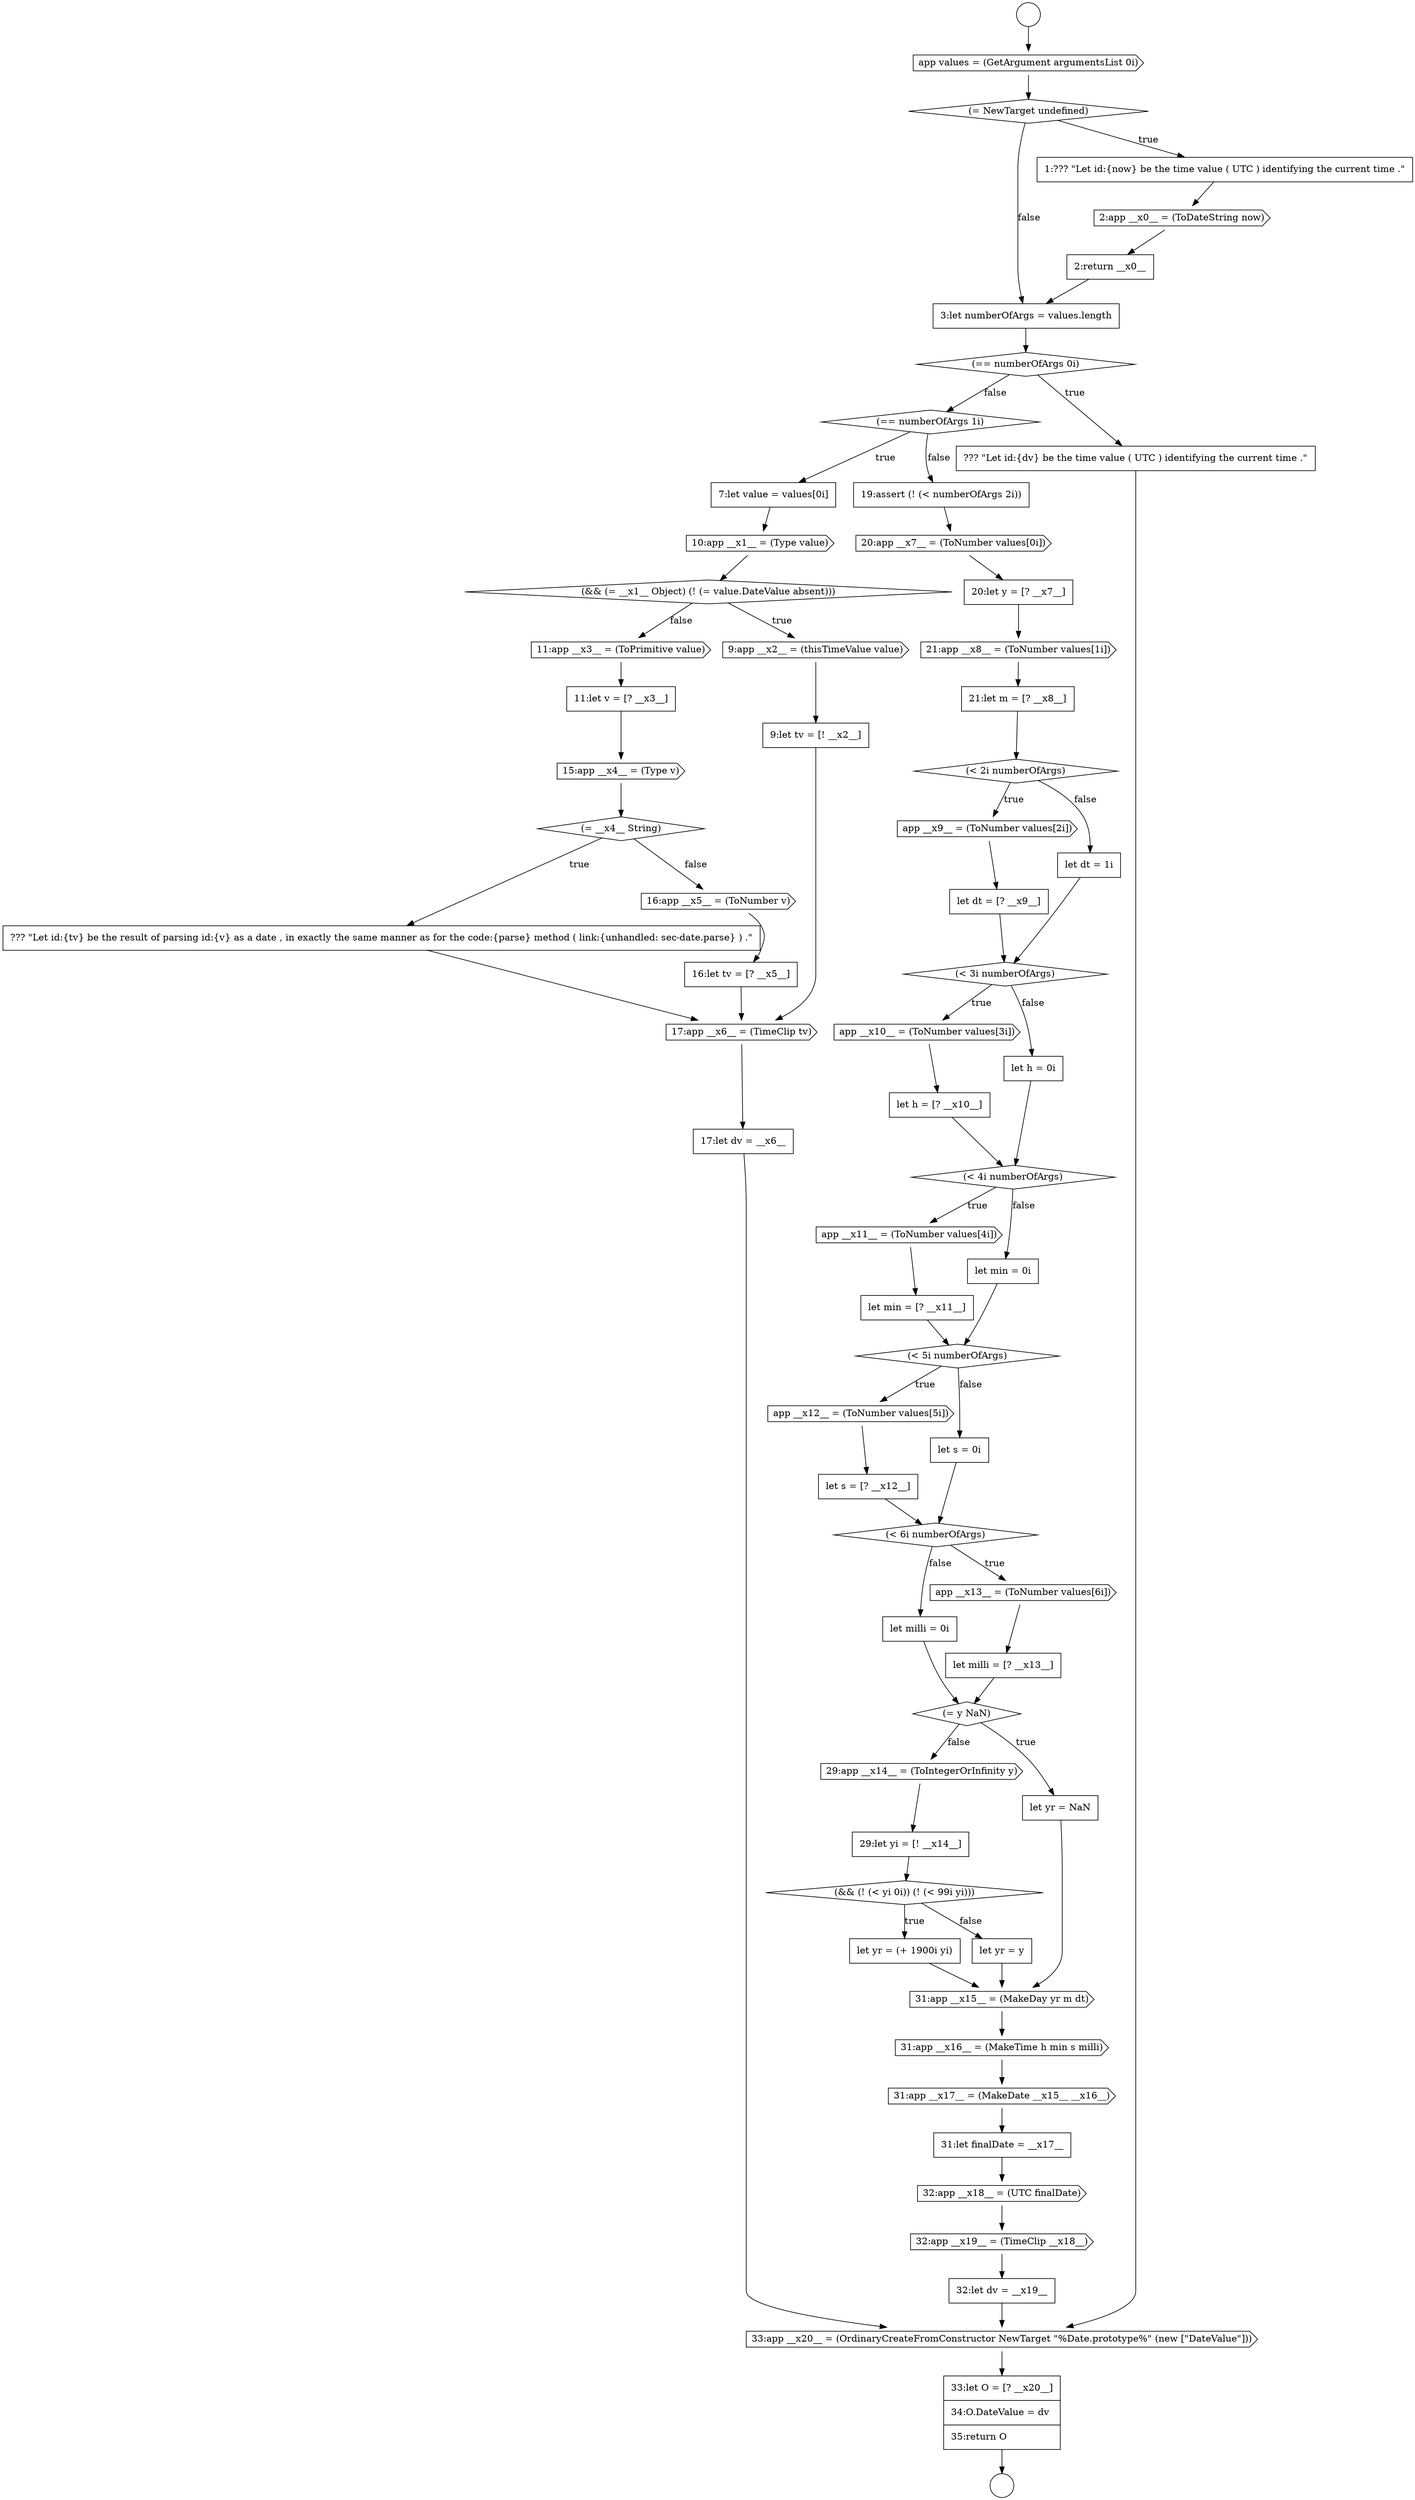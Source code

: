 digraph {
  node13127 [shape=cds, label=<<font color="black">21:app __x8__ = (ToNumber values[1i])</font>> color="black" fillcolor="white" style=filled]
  node13151 [shape=cds, label=<<font color="black">29:app __x14__ = (ToIntegerOrInfinity y)</font>> color="black" fillcolor="white" style=filled]
  node13138 [shape=cds, label=<<font color="black">app __x11__ = (ToNumber values[4i])</font>> color="black" fillcolor="white" style=filled]
  node13154 [shape=none, margin=0, label=<<font color="black">
    <table border="0" cellborder="1" cellspacing="0" cellpadding="10">
      <tr><td align="left">let yr = (+ 1900i yi)</td></tr>
    </table>
  </font>> color="black" fillcolor="white" style=filled]
  node13100 [shape=circle label=" " color="black" fillcolor="white" style=filled]
  node13164 [shape=none, margin=0, label=<<font color="black">
    <table border="0" cellborder="1" cellspacing="0" cellpadding="10">
      <tr><td align="left">33:let O = [? __x20__]</td></tr>
      <tr><td align="left">34:O.DateValue = dv</td></tr>
      <tr><td align="left">35:return O</td></tr>
    </table>
  </font>> color="black" fillcolor="white" style=filled]
  node13112 [shape=diamond, label=<<font color="black">(&amp;&amp; (= __x1__ Object) (! (= value.DateValue absent)))</font>> color="black" fillcolor="white" style=filled]
  node13119 [shape=none, margin=0, label=<<font color="black">
    <table border="0" cellborder="1" cellspacing="0" cellpadding="10">
      <tr><td align="left">??? &quot;Let id:{tv} be the result of parsing id:{v} as a date , in exactly the same manner as for the code:{parse} method ( link:{unhandled: sec-date.parse} ) .&quot;</td></tr>
    </table>
  </font>> color="black" fillcolor="white" style=filled]
  node13143 [shape=none, margin=0, label=<<font color="black">
    <table border="0" cellborder="1" cellspacing="0" cellpadding="10">
      <tr><td align="left">let s = [? __x12__]</td></tr>
    </table>
  </font>> color="black" fillcolor="white" style=filled]
  node13161 [shape=cds, label=<<font color="black">32:app __x19__ = (TimeClip __x18__)</font>> color="black" fillcolor="white" style=filled]
  node13142 [shape=cds, label=<<font color="black">app __x12__ = (ToNumber values[5i])</font>> color="black" fillcolor="white" style=filled]
  node13162 [shape=none, margin=0, label=<<font color="black">
    <table border="0" cellborder="1" cellspacing="0" cellpadding="10">
      <tr><td align="left">32:let dv = __x19__</td></tr>
    </table>
  </font>> color="black" fillcolor="white" style=filled]
  node13110 [shape=none, margin=0, label=<<font color="black">
    <table border="0" cellborder="1" cellspacing="0" cellpadding="10">
      <tr><td align="left">7:let value = values[0i]</td></tr>
    </table>
  </font>> color="black" fillcolor="white" style=filled]
  node13120 [shape=cds, label=<<font color="black">16:app __x5__ = (ToNumber v)</font>> color="black" fillcolor="white" style=filled]
  node13159 [shape=none, margin=0, label=<<font color="black">
    <table border="0" cellborder="1" cellspacing="0" cellpadding="10">
      <tr><td align="left">31:let finalDate = __x17__</td></tr>
    </table>
  </font>> color="black" fillcolor="white" style=filled]
  node13115 [shape=cds, label=<<font color="black">11:app __x3__ = (ToPrimitive value)</font>> color="black" fillcolor="white" style=filled]
  node13113 [shape=cds, label=<<font color="black">9:app __x2__ = (thisTimeValue value)</font>> color="black" fillcolor="white" style=filled]
  node13130 [shape=cds, label=<<font color="black">app __x9__ = (ToNumber values[2i])</font>> color="black" fillcolor="white" style=filled]
  node13152 [shape=none, margin=0, label=<<font color="black">
    <table border="0" cellborder="1" cellspacing="0" cellpadding="10">
      <tr><td align="left">29:let yi = [! __x14__]</td></tr>
    </table>
  </font>> color="black" fillcolor="white" style=filled]
  node13145 [shape=diamond, label=<<font color="black">(&lt; 6i numberOfArgs)</font>> color="black" fillcolor="white" style=filled]
  node13147 [shape=none, margin=0, label=<<font color="black">
    <table border="0" cellborder="1" cellspacing="0" cellpadding="10">
      <tr><td align="left">let milli = [? __x13__]</td></tr>
    </table>
  </font>> color="black" fillcolor="white" style=filled]
  node13123 [shape=none, margin=0, label=<<font color="black">
    <table border="0" cellborder="1" cellspacing="0" cellpadding="10">
      <tr><td align="left">17:let dv = __x6__</td></tr>
    </table>
  </font>> color="black" fillcolor="white" style=filled]
  node13102 [shape=diamond, label=<<font color="black">(= NewTarget undefined)</font>> color="black" fillcolor="white" style=filled]
  node13134 [shape=cds, label=<<font color="black">app __x10__ = (ToNumber values[3i])</font>> color="black" fillcolor="white" style=filled]
  node13106 [shape=none, margin=0, label=<<font color="black">
    <table border="0" cellborder="1" cellspacing="0" cellpadding="10">
      <tr><td align="left">3:let numberOfArgs = values.length</td></tr>
    </table>
  </font>> color="black" fillcolor="white" style=filled]
  node13155 [shape=none, margin=0, label=<<font color="black">
    <table border="0" cellborder="1" cellspacing="0" cellpadding="10">
      <tr><td align="left">let yr = y</td></tr>
    </table>
  </font>> color="black" fillcolor="white" style=filled]
  node13148 [shape=none, margin=0, label=<<font color="black">
    <table border="0" cellborder="1" cellspacing="0" cellpadding="10">
      <tr><td align="left">let milli = 0i</td></tr>
    </table>
  </font>> color="black" fillcolor="white" style=filled]
  node13141 [shape=diamond, label=<<font color="black">(&lt; 5i numberOfArgs)</font>> color="black" fillcolor="white" style=filled]
  node13104 [shape=cds, label=<<font color="black">2:app __x0__ = (ToDateString now)</font>> color="black" fillcolor="white" style=filled]
  node13109 [shape=diamond, label=<<font color="black">(== numberOfArgs 1i)</font>> color="black" fillcolor="white" style=filled]
  node13126 [shape=none, margin=0, label=<<font color="black">
    <table border="0" cellborder="1" cellspacing="0" cellpadding="10">
      <tr><td align="left">20:let y = [? __x7__]</td></tr>
    </table>
  </font>> color="black" fillcolor="white" style=filled]
  node13131 [shape=none, margin=0, label=<<font color="black">
    <table border="0" cellborder="1" cellspacing="0" cellpadding="10">
      <tr><td align="left">let dt = [? __x9__]</td></tr>
    </table>
  </font>> color="black" fillcolor="white" style=filled]
  node13158 [shape=cds, label=<<font color="black">31:app __x17__ = (MakeDate __x15__ __x16__)</font>> color="black" fillcolor="white" style=filled]
  node13153 [shape=diamond, label=<<font color="black">(&amp;&amp; (! (&lt; yi 0i)) (! (&lt; 99i yi)))</font>> color="black" fillcolor="white" style=filled]
  node13116 [shape=none, margin=0, label=<<font color="black">
    <table border="0" cellborder="1" cellspacing="0" cellpadding="10">
      <tr><td align="left">11:let v = [? __x3__]</td></tr>
    </table>
  </font>> color="black" fillcolor="white" style=filled]
  node13163 [shape=cds, label=<<font color="black">33:app __x20__ = (OrdinaryCreateFromConstructor NewTarget &quot;%Date.prototype%&quot; (new [&quot;DateValue&quot;]))</font>> color="black" fillcolor="white" style=filled]
  node13099 [shape=circle label=" " color="black" fillcolor="white" style=filled]
  node13103 [shape=none, margin=0, label=<<font color="black">
    <table border="0" cellborder="1" cellspacing="0" cellpadding="10">
      <tr><td align="left">1:??? &quot;Let id:{now} be the time value ( UTC ) identifying the current time .&quot;</td></tr>
    </table>
  </font>> color="black" fillcolor="white" style=filled]
  node13137 [shape=diamond, label=<<font color="black">(&lt; 4i numberOfArgs)</font>> color="black" fillcolor="white" style=filled]
  node13105 [shape=none, margin=0, label=<<font color="black">
    <table border="0" cellborder="1" cellspacing="0" cellpadding="10">
      <tr><td align="left">2:return __x0__</td></tr>
    </table>
  </font>> color="black" fillcolor="white" style=filled]
  node13122 [shape=cds, label=<<font color="black">17:app __x6__ = (TimeClip tv)</font>> color="black" fillcolor="white" style=filled]
  node13135 [shape=none, margin=0, label=<<font color="black">
    <table border="0" cellborder="1" cellspacing="0" cellpadding="10">
      <tr><td align="left">let h = [? __x10__]</td></tr>
    </table>
  </font>> color="black" fillcolor="white" style=filled]
  node13157 [shape=cds, label=<<font color="black">31:app __x16__ = (MakeTime h min s milli)</font>> color="black" fillcolor="white" style=filled]
  node13125 [shape=cds, label=<<font color="black">20:app __x7__ = (ToNumber values[0i])</font>> color="black" fillcolor="white" style=filled]
  node13132 [shape=none, margin=0, label=<<font color="black">
    <table border="0" cellborder="1" cellspacing="0" cellpadding="10">
      <tr><td align="left">let dt = 1i</td></tr>
    </table>
  </font>> color="black" fillcolor="white" style=filled]
  node13144 [shape=none, margin=0, label=<<font color="black">
    <table border="0" cellborder="1" cellspacing="0" cellpadding="10">
      <tr><td align="left">let s = 0i</td></tr>
    </table>
  </font>> color="black" fillcolor="white" style=filled]
  node13117 [shape=cds, label=<<font color="black">15:app __x4__ = (Type v)</font>> color="black" fillcolor="white" style=filled]
  node13108 [shape=none, margin=0, label=<<font color="black">
    <table border="0" cellborder="1" cellspacing="0" cellpadding="10">
      <tr><td align="left">??? &quot;Let id:{dv} be the time value ( UTC ) identifying the current time .&quot;</td></tr>
    </table>
  </font>> color="black" fillcolor="white" style=filled]
  node13121 [shape=none, margin=0, label=<<font color="black">
    <table border="0" cellborder="1" cellspacing="0" cellpadding="10">
      <tr><td align="left">16:let tv = [? __x5__]</td></tr>
    </table>
  </font>> color="black" fillcolor="white" style=filled]
  node13136 [shape=none, margin=0, label=<<font color="black">
    <table border="0" cellborder="1" cellspacing="0" cellpadding="10">
      <tr><td align="left">let h = 0i</td></tr>
    </table>
  </font>> color="black" fillcolor="white" style=filled]
  node13140 [shape=none, margin=0, label=<<font color="black">
    <table border="0" cellborder="1" cellspacing="0" cellpadding="10">
      <tr><td align="left">let min = 0i</td></tr>
    </table>
  </font>> color="black" fillcolor="white" style=filled]
  node13149 [shape=diamond, label=<<font color="black">(= y NaN)</font>> color="black" fillcolor="white" style=filled]
  node13160 [shape=cds, label=<<font color="black">32:app __x18__ = (UTC finalDate)</font>> color="black" fillcolor="white" style=filled]
  node13146 [shape=cds, label=<<font color="black">app __x13__ = (ToNumber values[6i])</font>> color="black" fillcolor="white" style=filled]
  node13114 [shape=none, margin=0, label=<<font color="black">
    <table border="0" cellborder="1" cellspacing="0" cellpadding="10">
      <tr><td align="left">9:let tv = [! __x2__]</td></tr>
    </table>
  </font>> color="black" fillcolor="white" style=filled]
  node13129 [shape=diamond, label=<<font color="black">(&lt; 2i numberOfArgs)</font>> color="black" fillcolor="white" style=filled]
  node13128 [shape=none, margin=0, label=<<font color="black">
    <table border="0" cellborder="1" cellspacing="0" cellpadding="10">
      <tr><td align="left">21:let m = [? __x8__]</td></tr>
    </table>
  </font>> color="black" fillcolor="white" style=filled]
  node13124 [shape=none, margin=0, label=<<font color="black">
    <table border="0" cellborder="1" cellspacing="0" cellpadding="10">
      <tr><td align="left">19:assert (! (&lt; numberOfArgs 2i))</td></tr>
    </table>
  </font>> color="black" fillcolor="white" style=filled]
  node13118 [shape=diamond, label=<<font color="black">(= __x4__ String)</font>> color="black" fillcolor="white" style=filled]
  node13133 [shape=diamond, label=<<font color="black">(&lt; 3i numberOfArgs)</font>> color="black" fillcolor="white" style=filled]
  node13101 [shape=cds, label=<<font color="black">app values = (GetArgument argumentsList 0i)</font>> color="black" fillcolor="white" style=filled]
  node13139 [shape=none, margin=0, label=<<font color="black">
    <table border="0" cellborder="1" cellspacing="0" cellpadding="10">
      <tr><td align="left">let min = [? __x11__]</td></tr>
    </table>
  </font>> color="black" fillcolor="white" style=filled]
  node13111 [shape=cds, label=<<font color="black">10:app __x1__ = (Type value)</font>> color="black" fillcolor="white" style=filled]
  node13150 [shape=none, margin=0, label=<<font color="black">
    <table border="0" cellborder="1" cellspacing="0" cellpadding="10">
      <tr><td align="left">let yr = NaN</td></tr>
    </table>
  </font>> color="black" fillcolor="white" style=filled]
  node13156 [shape=cds, label=<<font color="black">31:app __x15__ = (MakeDay yr m dt)</font>> color="black" fillcolor="white" style=filled]
  node13107 [shape=diamond, label=<<font color="black">(== numberOfArgs 0i)</font>> color="black" fillcolor="white" style=filled]
  node13127 -> node13128 [ color="black"]
  node13159 -> node13160 [ color="black"]
  node13129 -> node13130 [label=<<font color="black">true</font>> color="black"]
  node13129 -> node13132 [label=<<font color="black">false</font>> color="black"]
  node13154 -> node13156 [ color="black"]
  node13132 -> node13133 [ color="black"]
  node13139 -> node13141 [ color="black"]
  node13101 -> node13102 [ color="black"]
  node13149 -> node13150 [label=<<font color="black">true</font>> color="black"]
  node13149 -> node13151 [label=<<font color="black">false</font>> color="black"]
  node13107 -> node13108 [label=<<font color="black">true</font>> color="black"]
  node13107 -> node13109 [label=<<font color="black">false</font>> color="black"]
  node13147 -> node13149 [ color="black"]
  node13115 -> node13116 [ color="black"]
  node13156 -> node13157 [ color="black"]
  node13119 -> node13122 [ color="black"]
  node13164 -> node13100 [ color="black"]
  node13109 -> node13110 [label=<<font color="black">true</font>> color="black"]
  node13109 -> node13124 [label=<<font color="black">false</font>> color="black"]
  node13131 -> node13133 [ color="black"]
  node13105 -> node13106 [ color="black"]
  node13121 -> node13122 [ color="black"]
  node13114 -> node13122 [ color="black"]
  node13136 -> node13137 [ color="black"]
  node13120 -> node13121 [ color="black"]
  node13111 -> node13112 [ color="black"]
  node13163 -> node13164 [ color="black"]
  node13102 -> node13103 [label=<<font color="black">true</font>> color="black"]
  node13102 -> node13106 [label=<<font color="black">false</font>> color="black"]
  node13134 -> node13135 [ color="black"]
  node13157 -> node13158 [ color="black"]
  node13142 -> node13143 [ color="black"]
  node13103 -> node13104 [ color="black"]
  node13152 -> node13153 [ color="black"]
  node13162 -> node13163 [ color="black"]
  node13122 -> node13123 [ color="black"]
  node13130 -> node13131 [ color="black"]
  node13104 -> node13105 [ color="black"]
  node13150 -> node13156 [ color="black"]
  node13145 -> node13146 [label=<<font color="black">true</font>> color="black"]
  node13145 -> node13148 [label=<<font color="black">false</font>> color="black"]
  node13124 -> node13125 [ color="black"]
  node13161 -> node13162 [ color="black"]
  node13141 -> node13142 [label=<<font color="black">true</font>> color="black"]
  node13141 -> node13144 [label=<<font color="black">false</font>> color="black"]
  node13140 -> node13141 [ color="black"]
  node13106 -> node13107 [ color="black"]
  node13143 -> node13145 [ color="black"]
  node13160 -> node13161 [ color="black"]
  node13146 -> node13147 [ color="black"]
  node13099 -> node13101 [ color="black"]
  node13155 -> node13156 [ color="black"]
  node13144 -> node13145 [ color="black"]
  node13138 -> node13139 [ color="black"]
  node13125 -> node13126 [ color="black"]
  node13113 -> node13114 [ color="black"]
  node13108 -> node13163 [ color="black"]
  node13133 -> node13134 [label=<<font color="black">true</font>> color="black"]
  node13133 -> node13136 [label=<<font color="black">false</font>> color="black"]
  node13158 -> node13159 [ color="black"]
  node13126 -> node13127 [ color="black"]
  node13123 -> node13163 [ color="black"]
  node13117 -> node13118 [ color="black"]
  node13153 -> node13154 [label=<<font color="black">true</font>> color="black"]
  node13153 -> node13155 [label=<<font color="black">false</font>> color="black"]
  node13148 -> node13149 [ color="black"]
  node13137 -> node13138 [label=<<font color="black">true</font>> color="black"]
  node13137 -> node13140 [label=<<font color="black">false</font>> color="black"]
  node13118 -> node13119 [label=<<font color="black">true</font>> color="black"]
  node13118 -> node13120 [label=<<font color="black">false</font>> color="black"]
  node13110 -> node13111 [ color="black"]
  node13112 -> node13113 [label=<<font color="black">true</font>> color="black"]
  node13112 -> node13115 [label=<<font color="black">false</font>> color="black"]
  node13135 -> node13137 [ color="black"]
  node13151 -> node13152 [ color="black"]
  node13116 -> node13117 [ color="black"]
  node13128 -> node13129 [ color="black"]
}
